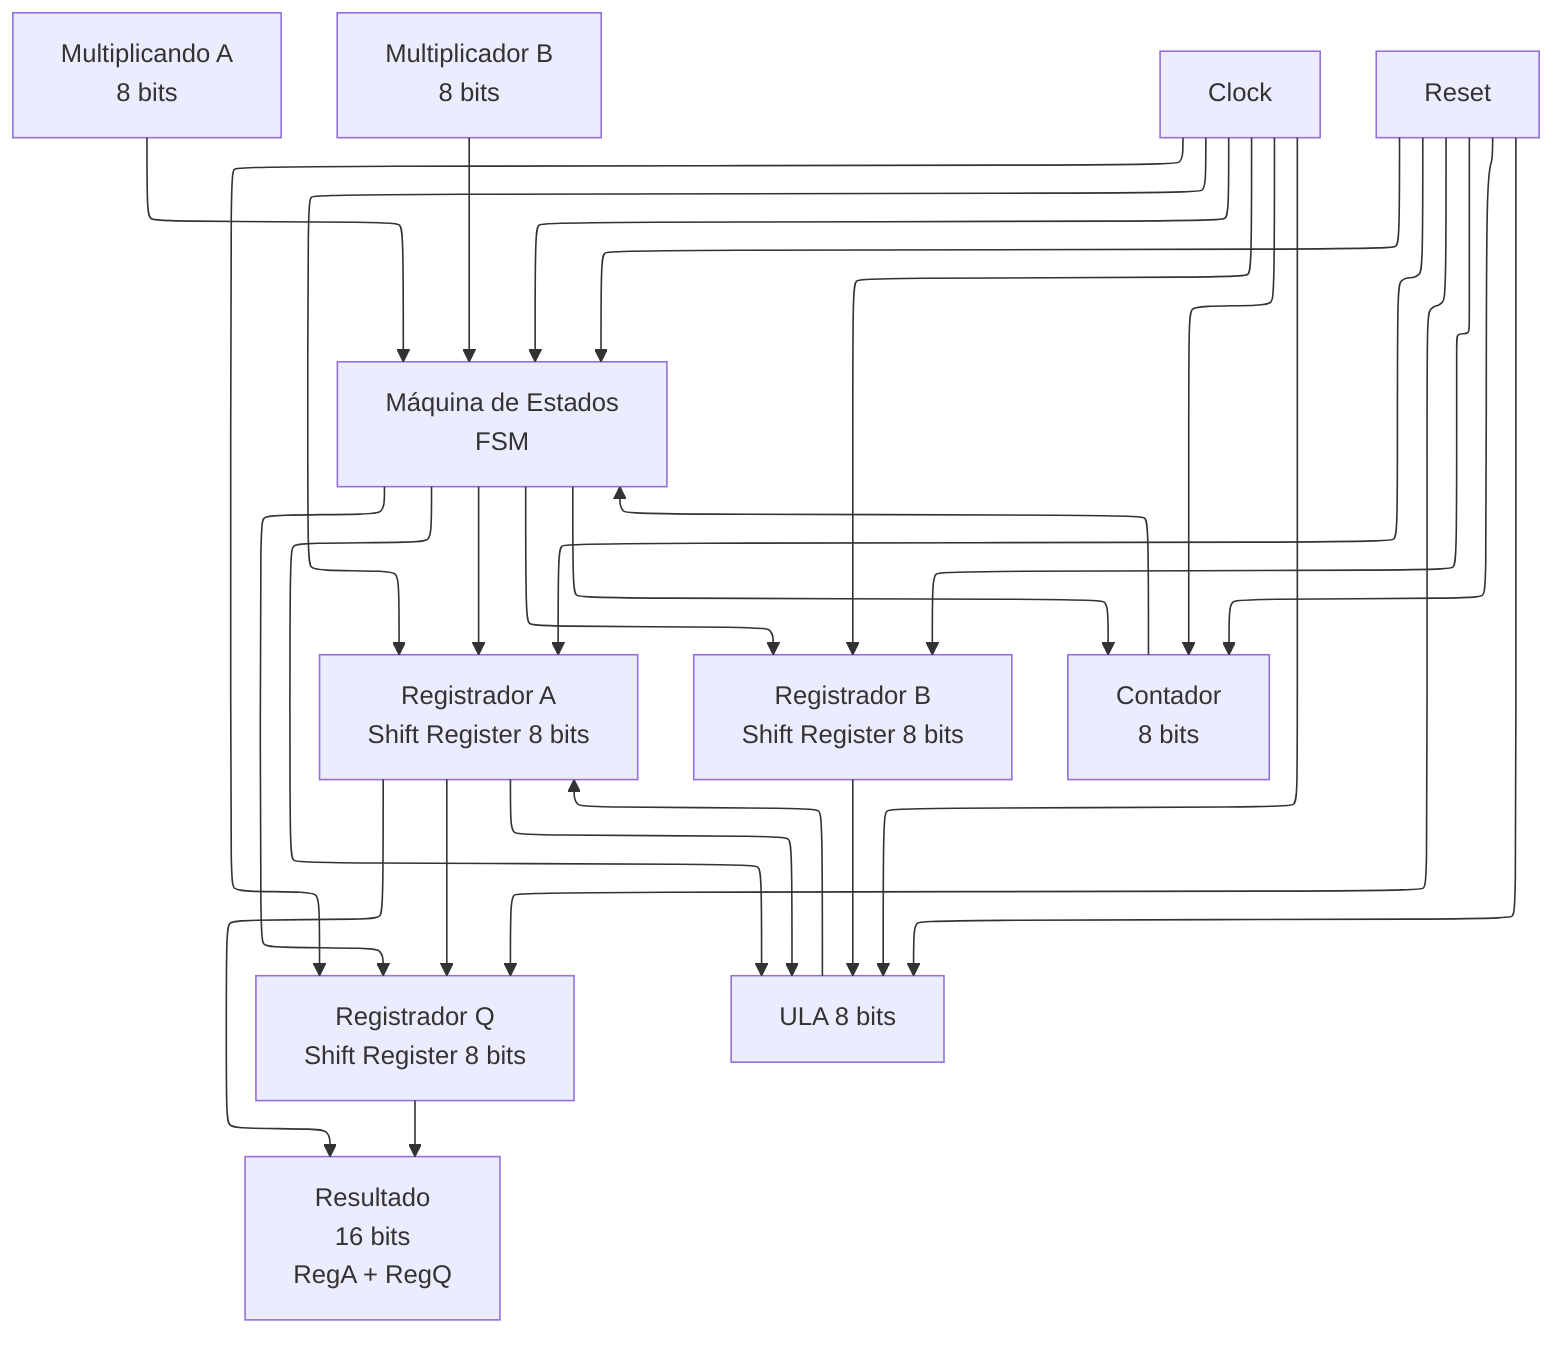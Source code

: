 ---
config:
  layout: elk
  look: classic
  theme: mc
---
flowchart TD
    A["Multiplicando A<br>8 bits"] --> FSM["Máquina de Estados<br>FSM"]
    B["Multiplicador B<br>8 bits"] --> FSM
    CLK["Clock"] --> FSM & RegA["Registrador A<br>Shift Register 8 bits"] & RegB["Registrador B<br>Shift Register 8 bits"] & RegQ["Registrador Q<br>Shift Register 8 bits"] & Counter["Contador<br>8 bits"] & ULA["ULA 8 bits"]
    RST["Reset"] --> FSM & RegA & RegB & RegQ & Counter & ULA
    FSM --> RegA & RegB & RegQ & Counter & ULA
    RegA --> ULA & RegQ & Resultado["Resultado<br>16 bits<br>RegA + RegQ"]
    RegB --> ULA
    ULA --> RegA
    Counter --> FSM
    RegQ --> Resultado